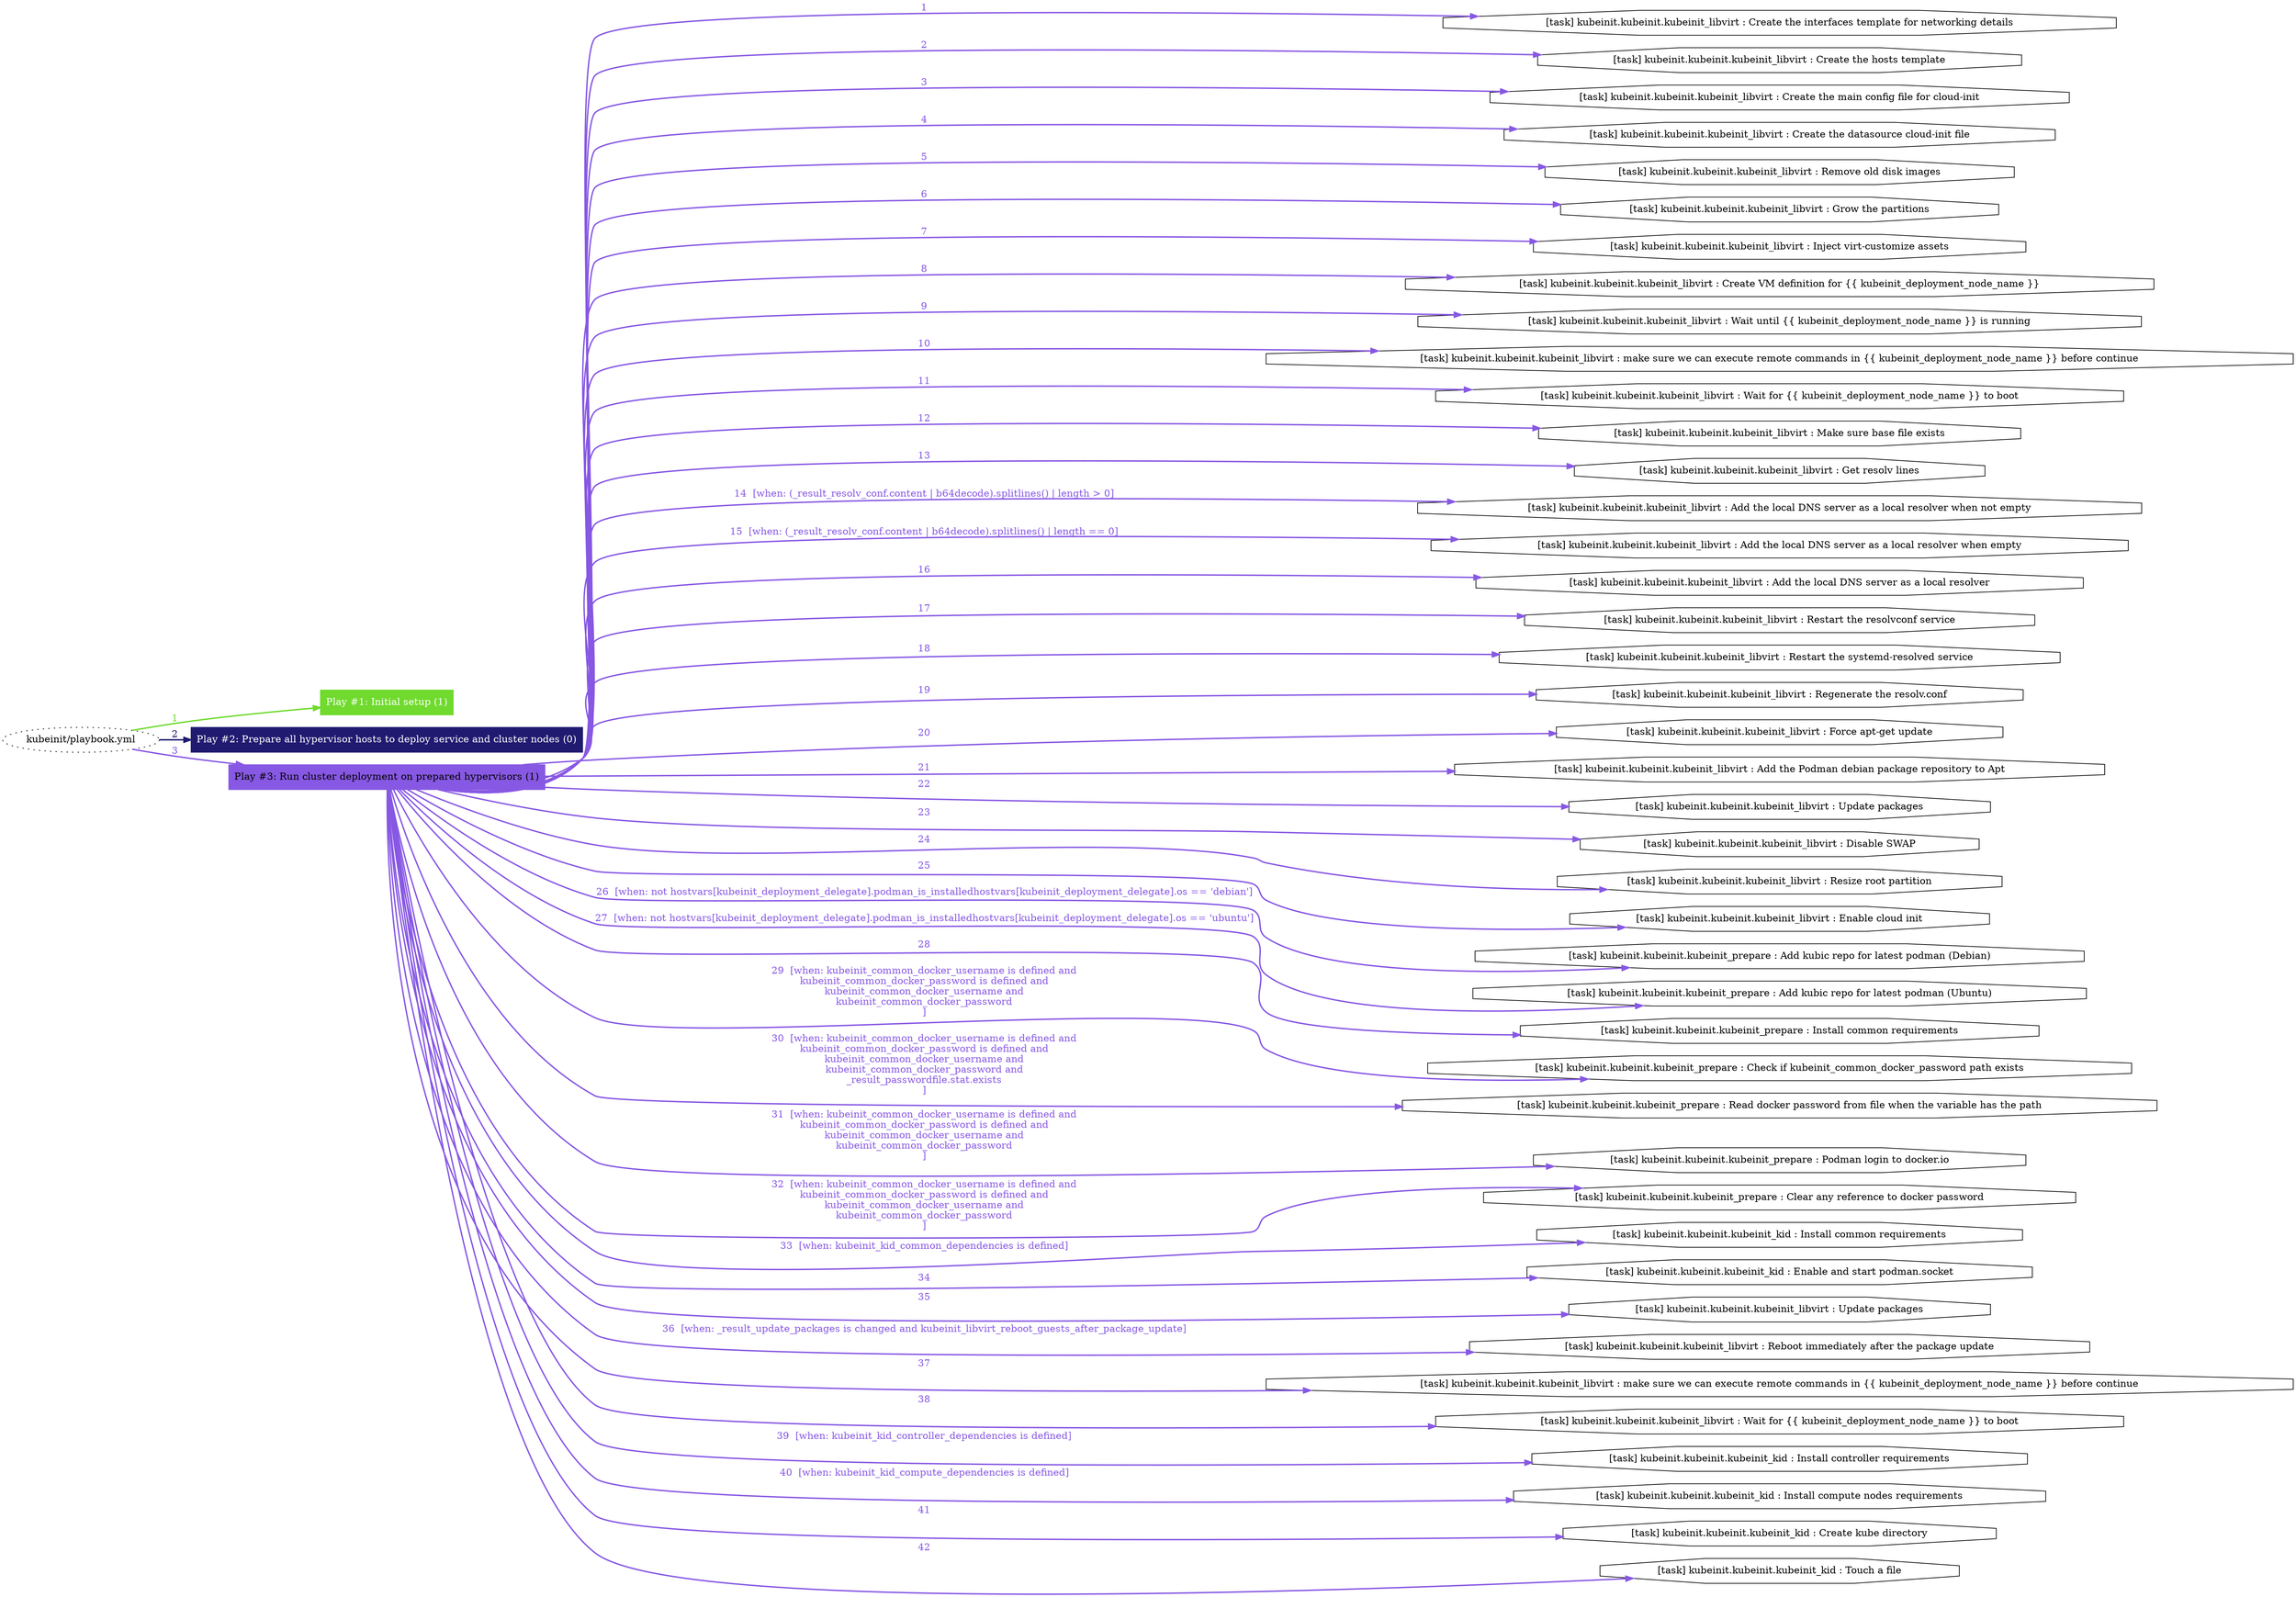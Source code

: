 digraph "kubeinit/playbook.yml "{
	graph [concentrate=true ordering=in rankdir=LR ratio=fill]
	edge [esep=5 sep=10]
	"kubeinit/playbook.yml" [id=root_node style=dotted]
	subgraph "Play #1: Initial setup (1) "{
		"Play #1: Initial setup (1)" [color="#70da2e" fontcolor="#ffffff" id="play_4544b9b5-b181-45a9-bcec-2c6dab3918ab" shape=box style=filled tooltip=localhost]
		"kubeinit/playbook.yml" -> "Play #1: Initial setup (1)" [label=1 color="#70da2e" fontcolor="#70da2e" id="edge_7fb14d82-564b-4985-8fd0-d0e1a52aa8f4" style=bold]
	}
	subgraph "Play #2: Prepare all hypervisor hosts to deploy service and cluster nodes (0) "{
		"Play #2: Prepare all hypervisor hosts to deploy service and cluster nodes (0)" [color="#201b70" fontcolor="#ffffff" id="play_7381de71-fbd4-45c7-b00d-0f97b00dae9a" shape=box style=filled tooltip=""]
		"kubeinit/playbook.yml" -> "Play #2: Prepare all hypervisor hosts to deploy service and cluster nodes (0)" [label=2 color="#201b70" fontcolor="#201b70" id="edge_c733f3c6-4ff4-465b-ae9f-359a5e5b5d62" style=bold]
	}
	subgraph "Play #3: Run cluster deployment on prepared hypervisors (1) "{
		"Play #3: Run cluster deployment on prepared hypervisors (1)" [color="#8758e3" fontcolor="#000000" id="play_2c56a787-9b54-4b9f-a8cf-e2cce47ca0b4" shape=box style=filled tooltip=localhost]
		"kubeinit/playbook.yml" -> "Play #3: Run cluster deployment on prepared hypervisors (1)" [label=3 color="#8758e3" fontcolor="#8758e3" id="edge_19bcc1bf-a739-4e25-859a-1a7b73ef4a85" style=bold]
		"task_05868dac-734f-497a-b0cd-6d3840b6a376" [label="[task] kubeinit.kubeinit.kubeinit_libvirt : Create the interfaces template for networking details" id="task_05868dac-734f-497a-b0cd-6d3840b6a376" shape=octagon tooltip="[task] kubeinit.kubeinit.kubeinit_libvirt : Create the interfaces template for networking details"]
		"Play #3: Run cluster deployment on prepared hypervisors (1)" -> "task_05868dac-734f-497a-b0cd-6d3840b6a376" [label=1 color="#8758e3" fontcolor="#8758e3" id="edge_1a8c8814-35e2-4314-b193-d8790c6bb9a7" style=bold]
		"task_731e8764-6aec-4803-a08e-298938edc4e1" [label="[task] kubeinit.kubeinit.kubeinit_libvirt : Create the hosts template" id="task_731e8764-6aec-4803-a08e-298938edc4e1" shape=octagon tooltip="[task] kubeinit.kubeinit.kubeinit_libvirt : Create the hosts template"]
		"Play #3: Run cluster deployment on prepared hypervisors (1)" -> "task_731e8764-6aec-4803-a08e-298938edc4e1" [label=2 color="#8758e3" fontcolor="#8758e3" id="edge_bd32bc72-064d-4be7-992c-4fc525a101f0" style=bold]
		"task_0eca233c-f96b-43da-99c9-9b38e6e99f45" [label="[task] kubeinit.kubeinit.kubeinit_libvirt : Create the main config file for cloud-init" id="task_0eca233c-f96b-43da-99c9-9b38e6e99f45" shape=octagon tooltip="[task] kubeinit.kubeinit.kubeinit_libvirt : Create the main config file for cloud-init"]
		"Play #3: Run cluster deployment on prepared hypervisors (1)" -> "task_0eca233c-f96b-43da-99c9-9b38e6e99f45" [label=3 color="#8758e3" fontcolor="#8758e3" id="edge_4eb5686a-e023-4f6c-8972-b7ff5a5b2728" style=bold]
		"task_c541acc3-d23a-4d17-a307-dc70ecf30ce8" [label="[task] kubeinit.kubeinit.kubeinit_libvirt : Create the datasource cloud-init file" id="task_c541acc3-d23a-4d17-a307-dc70ecf30ce8" shape=octagon tooltip="[task] kubeinit.kubeinit.kubeinit_libvirt : Create the datasource cloud-init file"]
		"Play #3: Run cluster deployment on prepared hypervisors (1)" -> "task_c541acc3-d23a-4d17-a307-dc70ecf30ce8" [label=4 color="#8758e3" fontcolor="#8758e3" id="edge_eacd1f4b-79f8-44b2-abc1-9f2e0c59285b" style=bold]
		"task_10dd9c1d-325a-4af4-9a1d-0c416fe2deb1" [label="[task] kubeinit.kubeinit.kubeinit_libvirt : Remove old disk images" id="task_10dd9c1d-325a-4af4-9a1d-0c416fe2deb1" shape=octagon tooltip="[task] kubeinit.kubeinit.kubeinit_libvirt : Remove old disk images"]
		"Play #3: Run cluster deployment on prepared hypervisors (1)" -> "task_10dd9c1d-325a-4af4-9a1d-0c416fe2deb1" [label=5 color="#8758e3" fontcolor="#8758e3" id="edge_b98d450f-a3ad-4786-871a-e1a5bc08b7c3" style=bold]
		"task_7ae1a2f5-c632-49d9-88ae-7b4fb2c809fc" [label="[task] kubeinit.kubeinit.kubeinit_libvirt : Grow the partitions" id="task_7ae1a2f5-c632-49d9-88ae-7b4fb2c809fc" shape=octagon tooltip="[task] kubeinit.kubeinit.kubeinit_libvirt : Grow the partitions"]
		"Play #3: Run cluster deployment on prepared hypervisors (1)" -> "task_7ae1a2f5-c632-49d9-88ae-7b4fb2c809fc" [label=6 color="#8758e3" fontcolor="#8758e3" id="edge_f32f22f0-d6ad-4fdf-8528-2a754a7e0bce" style=bold]
		"task_f2ab6d34-bdec-4998-9c48-624399c5d893" [label="[task] kubeinit.kubeinit.kubeinit_libvirt : Inject virt-customize assets" id="task_f2ab6d34-bdec-4998-9c48-624399c5d893" shape=octagon tooltip="[task] kubeinit.kubeinit.kubeinit_libvirt : Inject virt-customize assets"]
		"Play #3: Run cluster deployment on prepared hypervisors (1)" -> "task_f2ab6d34-bdec-4998-9c48-624399c5d893" [label=7 color="#8758e3" fontcolor="#8758e3" id="edge_ca8cf0d1-beac-4ea4-98f0-283234b9ce1a" style=bold]
		"task_76c51971-fd6e-457b-95a3-2d091410daaf" [label="[task] kubeinit.kubeinit.kubeinit_libvirt : Create VM definition for {{ kubeinit_deployment_node_name }}" id="task_76c51971-fd6e-457b-95a3-2d091410daaf" shape=octagon tooltip="[task] kubeinit.kubeinit.kubeinit_libvirt : Create VM definition for {{ kubeinit_deployment_node_name }}"]
		"Play #3: Run cluster deployment on prepared hypervisors (1)" -> "task_76c51971-fd6e-457b-95a3-2d091410daaf" [label=8 color="#8758e3" fontcolor="#8758e3" id="edge_e7b0de3e-625b-4a39-af39-bcc7c79efbef" style=bold]
		"task_af60eab9-5fbb-4753-bce8-89f17ab75395" [label="[task] kubeinit.kubeinit.kubeinit_libvirt : Wait until {{ kubeinit_deployment_node_name }} is running" id="task_af60eab9-5fbb-4753-bce8-89f17ab75395" shape=octagon tooltip="[task] kubeinit.kubeinit.kubeinit_libvirt : Wait until {{ kubeinit_deployment_node_name }} is running"]
		"Play #3: Run cluster deployment on prepared hypervisors (1)" -> "task_af60eab9-5fbb-4753-bce8-89f17ab75395" [label=9 color="#8758e3" fontcolor="#8758e3" id="edge_bdf9935a-0e24-46cf-b7e9-f2c451ba7bd8" style=bold]
		"task_30c36595-a6f3-4854-9649-cf99eabba799" [label="[task] kubeinit.kubeinit.kubeinit_libvirt : make sure we can execute remote commands in {{ kubeinit_deployment_node_name }} before continue" id="task_30c36595-a6f3-4854-9649-cf99eabba799" shape=octagon tooltip="[task] kubeinit.kubeinit.kubeinit_libvirt : make sure we can execute remote commands in {{ kubeinit_deployment_node_name }} before continue"]
		"Play #3: Run cluster deployment on prepared hypervisors (1)" -> "task_30c36595-a6f3-4854-9649-cf99eabba799" [label=10 color="#8758e3" fontcolor="#8758e3" id="edge_de73fab4-4acf-4fb5-a2f7-2222b42ea6da" style=bold]
		"task_8a4c5532-130d-4ca9-8eda-bc472116c8a3" [label="[task] kubeinit.kubeinit.kubeinit_libvirt : Wait for {{ kubeinit_deployment_node_name }} to boot" id="task_8a4c5532-130d-4ca9-8eda-bc472116c8a3" shape=octagon tooltip="[task] kubeinit.kubeinit.kubeinit_libvirt : Wait for {{ kubeinit_deployment_node_name }} to boot"]
		"Play #3: Run cluster deployment on prepared hypervisors (1)" -> "task_8a4c5532-130d-4ca9-8eda-bc472116c8a3" [label=11 color="#8758e3" fontcolor="#8758e3" id="edge_c3aac94d-5cc7-4265-b0c6-e8705076cb44" style=bold]
		"task_f64b9dd6-e5c3-41f9-9a90-25cfc0dc531f" [label="[task] kubeinit.kubeinit.kubeinit_libvirt : Make sure base file exists" id="task_f64b9dd6-e5c3-41f9-9a90-25cfc0dc531f" shape=octagon tooltip="[task] kubeinit.kubeinit.kubeinit_libvirt : Make sure base file exists"]
		"Play #3: Run cluster deployment on prepared hypervisors (1)" -> "task_f64b9dd6-e5c3-41f9-9a90-25cfc0dc531f" [label=12 color="#8758e3" fontcolor="#8758e3" id="edge_c436bf5c-ba46-4ca3-b35c-8d638b4ab696" style=bold]
		"task_1853d9b0-d05d-4d7f-9989-bc155af2dc88" [label="[task] kubeinit.kubeinit.kubeinit_libvirt : Get resolv lines" id="task_1853d9b0-d05d-4d7f-9989-bc155af2dc88" shape=octagon tooltip="[task] kubeinit.kubeinit.kubeinit_libvirt : Get resolv lines"]
		"Play #3: Run cluster deployment on prepared hypervisors (1)" -> "task_1853d9b0-d05d-4d7f-9989-bc155af2dc88" [label=13 color="#8758e3" fontcolor="#8758e3" id="edge_8dbe7599-49d1-44f2-a905-d0a24edb7816" style=bold]
		"task_f91e004f-ddbf-4e41-838a-1735b1115fab" [label="[task] kubeinit.kubeinit.kubeinit_libvirt : Add the local DNS server as a local resolver when not empty" id="task_f91e004f-ddbf-4e41-838a-1735b1115fab" shape=octagon tooltip="[task] kubeinit.kubeinit.kubeinit_libvirt : Add the local DNS server as a local resolver when not empty"]
		"Play #3: Run cluster deployment on prepared hypervisors (1)" -> "task_f91e004f-ddbf-4e41-838a-1735b1115fab" [label="14  [when: (_result_resolv_conf.content | b64decode).splitlines() | length > 0]" color="#8758e3" fontcolor="#8758e3" id="edge_1d6e0297-957d-4c20-bfb0-6a1d1e462415" style=bold]
		"task_71c69256-854f-4fcd-b793-11819180557f" [label="[task] kubeinit.kubeinit.kubeinit_libvirt : Add the local DNS server as a local resolver when empty" id="task_71c69256-854f-4fcd-b793-11819180557f" shape=octagon tooltip="[task] kubeinit.kubeinit.kubeinit_libvirt : Add the local DNS server as a local resolver when empty"]
		"Play #3: Run cluster deployment on prepared hypervisors (1)" -> "task_71c69256-854f-4fcd-b793-11819180557f" [label="15  [when: (_result_resolv_conf.content | b64decode).splitlines() | length == 0]" color="#8758e3" fontcolor="#8758e3" id="edge_b16569de-3998-4c2c-b3a1-2368d37a57a7" style=bold]
		"task_7a62d180-3f1f-4e5d-a806-256ef88dafd0" [label="[task] kubeinit.kubeinit.kubeinit_libvirt : Add the local DNS server as a local resolver" id="task_7a62d180-3f1f-4e5d-a806-256ef88dafd0" shape=octagon tooltip="[task] kubeinit.kubeinit.kubeinit_libvirt : Add the local DNS server as a local resolver"]
		"Play #3: Run cluster deployment on prepared hypervisors (1)" -> "task_7a62d180-3f1f-4e5d-a806-256ef88dafd0" [label=16 color="#8758e3" fontcolor="#8758e3" id="edge_8d80b4b2-4638-47e6-80ce-af80c107c145" style=bold]
		"task_5f16997e-11ae-4d60-bf21-362aec0f11d0" [label="[task] kubeinit.kubeinit.kubeinit_libvirt : Restart the resolvconf service" id="task_5f16997e-11ae-4d60-bf21-362aec0f11d0" shape=octagon tooltip="[task] kubeinit.kubeinit.kubeinit_libvirt : Restart the resolvconf service"]
		"Play #3: Run cluster deployment on prepared hypervisors (1)" -> "task_5f16997e-11ae-4d60-bf21-362aec0f11d0" [label=17 color="#8758e3" fontcolor="#8758e3" id="edge_a8aa332a-31a2-4795-990d-0039993b5314" style=bold]
		"task_534d9172-e993-4e7a-a01c-4fb7ca8e8b88" [label="[task] kubeinit.kubeinit.kubeinit_libvirt : Restart the systemd-resolved service" id="task_534d9172-e993-4e7a-a01c-4fb7ca8e8b88" shape=octagon tooltip="[task] kubeinit.kubeinit.kubeinit_libvirt : Restart the systemd-resolved service"]
		"Play #3: Run cluster deployment on prepared hypervisors (1)" -> "task_534d9172-e993-4e7a-a01c-4fb7ca8e8b88" [label=18 color="#8758e3" fontcolor="#8758e3" id="edge_45a3c690-a619-463e-ba1c-83785087afc4" style=bold]
		"task_8aae9337-7a90-4de5-a43e-6604cafabf66" [label="[task] kubeinit.kubeinit.kubeinit_libvirt : Regenerate the resolv.conf" id="task_8aae9337-7a90-4de5-a43e-6604cafabf66" shape=octagon tooltip="[task] kubeinit.kubeinit.kubeinit_libvirt : Regenerate the resolv.conf"]
		"Play #3: Run cluster deployment on prepared hypervisors (1)" -> "task_8aae9337-7a90-4de5-a43e-6604cafabf66" [label=19 color="#8758e3" fontcolor="#8758e3" id="edge_ad2b0f6f-6b06-4d5c-8990-3d14c0b9e1fa" style=bold]
		"task_5a2f1513-d7f2-4e12-9ec7-602394bbed73" [label="[task] kubeinit.kubeinit.kubeinit_libvirt : Force apt-get update" id="task_5a2f1513-d7f2-4e12-9ec7-602394bbed73" shape=octagon tooltip="[task] kubeinit.kubeinit.kubeinit_libvirt : Force apt-get update"]
		"Play #3: Run cluster deployment on prepared hypervisors (1)" -> "task_5a2f1513-d7f2-4e12-9ec7-602394bbed73" [label=20 color="#8758e3" fontcolor="#8758e3" id="edge_95457c0d-44fa-42f2-9a0b-8ff3e87acee3" style=bold]
		"task_d676ca91-2128-4555-bbaf-5a0c2af45fb7" [label="[task] kubeinit.kubeinit.kubeinit_libvirt : Add the Podman debian package repository to Apt" id="task_d676ca91-2128-4555-bbaf-5a0c2af45fb7" shape=octagon tooltip="[task] kubeinit.kubeinit.kubeinit_libvirt : Add the Podman debian package repository to Apt"]
		"Play #3: Run cluster deployment on prepared hypervisors (1)" -> "task_d676ca91-2128-4555-bbaf-5a0c2af45fb7" [label=21 color="#8758e3" fontcolor="#8758e3" id="edge_6da3c775-70e6-48e9-977a-8b7b88b5b982" style=bold]
		"task_4f8b2607-9379-4c0c-b441-bc2bc92711ee" [label="[task] kubeinit.kubeinit.kubeinit_libvirt : Update packages" id="task_4f8b2607-9379-4c0c-b441-bc2bc92711ee" shape=octagon tooltip="[task] kubeinit.kubeinit.kubeinit_libvirt : Update packages"]
		"Play #3: Run cluster deployment on prepared hypervisors (1)" -> "task_4f8b2607-9379-4c0c-b441-bc2bc92711ee" [label=22 color="#8758e3" fontcolor="#8758e3" id="edge_de1ee413-acfe-46b1-a7b7-aef5172f1c63" style=bold]
		"task_99f6752a-d75f-4264-b923-e783ce13bae8" [label="[task] kubeinit.kubeinit.kubeinit_libvirt : Disable SWAP" id="task_99f6752a-d75f-4264-b923-e783ce13bae8" shape=octagon tooltip="[task] kubeinit.kubeinit.kubeinit_libvirt : Disable SWAP"]
		"Play #3: Run cluster deployment on prepared hypervisors (1)" -> "task_99f6752a-d75f-4264-b923-e783ce13bae8" [label=23 color="#8758e3" fontcolor="#8758e3" id="edge_f8e2f85d-0645-485a-87c8-0c484db1df40" style=bold]
		"task_e276e7d5-5199-4e52-a78c-3c95bf560c06" [label="[task] kubeinit.kubeinit.kubeinit_libvirt : Resize root partition" id="task_e276e7d5-5199-4e52-a78c-3c95bf560c06" shape=octagon tooltip="[task] kubeinit.kubeinit.kubeinit_libvirt : Resize root partition"]
		"Play #3: Run cluster deployment on prepared hypervisors (1)" -> "task_e276e7d5-5199-4e52-a78c-3c95bf560c06" [label=24 color="#8758e3" fontcolor="#8758e3" id="edge_6863ec21-1e75-41ee-94ea-5eb803aae24d" style=bold]
		"task_d20c8e45-4596-422c-997c-b8bad798f188" [label="[task] kubeinit.kubeinit.kubeinit_libvirt : Enable cloud init" id="task_d20c8e45-4596-422c-997c-b8bad798f188" shape=octagon tooltip="[task] kubeinit.kubeinit.kubeinit_libvirt : Enable cloud init"]
		"Play #3: Run cluster deployment on prepared hypervisors (1)" -> "task_d20c8e45-4596-422c-997c-b8bad798f188" [label=25 color="#8758e3" fontcolor="#8758e3" id="edge_83101ad8-dfda-495f-9a5d-3d4f92ba588b" style=bold]
		"task_fb4093ea-6346-46af-b42d-66bd1fa735e2" [label="[task] kubeinit.kubeinit.kubeinit_prepare : Add kubic repo for latest podman (Debian)" id="task_fb4093ea-6346-46af-b42d-66bd1fa735e2" shape=octagon tooltip="[task] kubeinit.kubeinit.kubeinit_prepare : Add kubic repo for latest podman (Debian)"]
		"Play #3: Run cluster deployment on prepared hypervisors (1)" -> "task_fb4093ea-6346-46af-b42d-66bd1fa735e2" [label="26  [when: not hostvars[kubeinit_deployment_delegate].podman_is_installedhostvars[kubeinit_deployment_delegate].os == 'debian']" color="#8758e3" fontcolor="#8758e3" id="edge_5bd4eab9-d79b-453a-9f0d-e94a3c8fe150" style=bold]
		"task_5ff7458e-4f0d-4bdf-b3ec-9ce81d0dbbb7" [label="[task] kubeinit.kubeinit.kubeinit_prepare : Add kubic repo for latest podman (Ubuntu)" id="task_5ff7458e-4f0d-4bdf-b3ec-9ce81d0dbbb7" shape=octagon tooltip="[task] kubeinit.kubeinit.kubeinit_prepare : Add kubic repo for latest podman (Ubuntu)"]
		"Play #3: Run cluster deployment on prepared hypervisors (1)" -> "task_5ff7458e-4f0d-4bdf-b3ec-9ce81d0dbbb7" [label="27  [when: not hostvars[kubeinit_deployment_delegate].podman_is_installedhostvars[kubeinit_deployment_delegate].os == 'ubuntu']" color="#8758e3" fontcolor="#8758e3" id="edge_72dec941-483a-47a6-99ff-ae3a13b3e13f" style=bold]
		"task_d48c5270-9e4e-4fc7-aabf-b88d16020c7d" [label="[task] kubeinit.kubeinit.kubeinit_prepare : Install common requirements" id="task_d48c5270-9e4e-4fc7-aabf-b88d16020c7d" shape=octagon tooltip="[task] kubeinit.kubeinit.kubeinit_prepare : Install common requirements"]
		"Play #3: Run cluster deployment on prepared hypervisors (1)" -> "task_d48c5270-9e4e-4fc7-aabf-b88d16020c7d" [label=28 color="#8758e3" fontcolor="#8758e3" id="edge_2f3d99fe-3d39-43c0-9f26-01a914078aed" style=bold]
		"task_5f81cbad-0ac9-4c70-a9aa-5dd899b4d44d" [label="[task] kubeinit.kubeinit.kubeinit_prepare : Check if kubeinit_common_docker_password path exists" id="task_5f81cbad-0ac9-4c70-a9aa-5dd899b4d44d" shape=octagon tooltip="[task] kubeinit.kubeinit.kubeinit_prepare : Check if kubeinit_common_docker_password path exists"]
		"Play #3: Run cluster deployment on prepared hypervisors (1)" -> "task_5f81cbad-0ac9-4c70-a9aa-5dd899b4d44d" [label="29  [when: kubeinit_common_docker_username is defined and
kubeinit_common_docker_password is defined and
kubeinit_common_docker_username and
kubeinit_common_docker_password
]" color="#8758e3" fontcolor="#8758e3" id="edge_a97ee5e3-a971-47cc-a4b0-0acec818e8c2" style=bold]
		"task_31970514-0824-4e85-93e2-6a0ef2a211fb" [label="[task] kubeinit.kubeinit.kubeinit_prepare : Read docker password from file when the variable has the path" id="task_31970514-0824-4e85-93e2-6a0ef2a211fb" shape=octagon tooltip="[task] kubeinit.kubeinit.kubeinit_prepare : Read docker password from file when the variable has the path"]
		"Play #3: Run cluster deployment on prepared hypervisors (1)" -> "task_31970514-0824-4e85-93e2-6a0ef2a211fb" [label="30  [when: kubeinit_common_docker_username is defined and
kubeinit_common_docker_password is defined and
kubeinit_common_docker_username and
kubeinit_common_docker_password and
_result_passwordfile.stat.exists
]" color="#8758e3" fontcolor="#8758e3" id="edge_482d21ce-8905-41e6-bba3-b0382e4255a5" style=bold]
		"task_3e73cf90-b0f6-4a92-bf72-b08084402230" [label="[task] kubeinit.kubeinit.kubeinit_prepare : Podman login to docker.io" id="task_3e73cf90-b0f6-4a92-bf72-b08084402230" shape=octagon tooltip="[task] kubeinit.kubeinit.kubeinit_prepare : Podman login to docker.io"]
		"Play #3: Run cluster deployment on prepared hypervisors (1)" -> "task_3e73cf90-b0f6-4a92-bf72-b08084402230" [label="31  [when: kubeinit_common_docker_username is defined and
kubeinit_common_docker_password is defined and
kubeinit_common_docker_username and
kubeinit_common_docker_password
]" color="#8758e3" fontcolor="#8758e3" id="edge_d451e219-8458-47e8-b01c-27a2c944d3c3" style=bold]
		"task_62cf66d2-130e-4604-bd80-09afdffbe9bd" [label="[task] kubeinit.kubeinit.kubeinit_prepare : Clear any reference to docker password" id="task_62cf66d2-130e-4604-bd80-09afdffbe9bd" shape=octagon tooltip="[task] kubeinit.kubeinit.kubeinit_prepare : Clear any reference to docker password"]
		"Play #3: Run cluster deployment on prepared hypervisors (1)" -> "task_62cf66d2-130e-4604-bd80-09afdffbe9bd" [label="32  [when: kubeinit_common_docker_username is defined and
kubeinit_common_docker_password is defined and
kubeinit_common_docker_username and
kubeinit_common_docker_password
]" color="#8758e3" fontcolor="#8758e3" id="edge_486fdd1a-75d8-4ba9-87b1-2a642d8792e2" style=bold]
		"task_9f6a1d26-419f-4158-bbdf-ff9ab4610d33" [label="[task] kubeinit.kubeinit.kubeinit_kid : Install common requirements" id="task_9f6a1d26-419f-4158-bbdf-ff9ab4610d33" shape=octagon tooltip="[task] kubeinit.kubeinit.kubeinit_kid : Install common requirements"]
		"Play #3: Run cluster deployment on prepared hypervisors (1)" -> "task_9f6a1d26-419f-4158-bbdf-ff9ab4610d33" [label="33  [when: kubeinit_kid_common_dependencies is defined]" color="#8758e3" fontcolor="#8758e3" id="edge_b70bb5dc-954d-44e6-8a68-81b71d83a819" style=bold]
		"task_ae56c916-07a7-44a9-80d6-718af681febb" [label="[task] kubeinit.kubeinit.kubeinit_kid : Enable and start podman.socket" id="task_ae56c916-07a7-44a9-80d6-718af681febb" shape=octagon tooltip="[task] kubeinit.kubeinit.kubeinit_kid : Enable and start podman.socket"]
		"Play #3: Run cluster deployment on prepared hypervisors (1)" -> "task_ae56c916-07a7-44a9-80d6-718af681febb" [label=34 color="#8758e3" fontcolor="#8758e3" id="edge_1557fb1d-9860-45f1-a41a-5eaf20cc47e9" style=bold]
		"task_f6801690-486a-4295-b8ac-2b7af2ab2f39" [label="[task] kubeinit.kubeinit.kubeinit_libvirt : Update packages" id="task_f6801690-486a-4295-b8ac-2b7af2ab2f39" shape=octagon tooltip="[task] kubeinit.kubeinit.kubeinit_libvirt : Update packages"]
		"Play #3: Run cluster deployment on prepared hypervisors (1)" -> "task_f6801690-486a-4295-b8ac-2b7af2ab2f39" [label=35 color="#8758e3" fontcolor="#8758e3" id="edge_8bce3bfc-e83f-40e1-acd4-6ca7c33b2ff6" style=bold]
		"task_53c6a246-d626-409c-af09-8fdcf387e5f7" [label="[task] kubeinit.kubeinit.kubeinit_libvirt : Reboot immediately after the package update" id="task_53c6a246-d626-409c-af09-8fdcf387e5f7" shape=octagon tooltip="[task] kubeinit.kubeinit.kubeinit_libvirt : Reboot immediately after the package update"]
		"Play #3: Run cluster deployment on prepared hypervisors (1)" -> "task_53c6a246-d626-409c-af09-8fdcf387e5f7" [label="36  [when: _result_update_packages is changed and kubeinit_libvirt_reboot_guests_after_package_update]" color="#8758e3" fontcolor="#8758e3" id="edge_e4992449-1bb6-4e4d-ae54-f07432ea8a01" style=bold]
		"task_77624102-d955-4b3c-947f-366bcef31d9c" [label="[task] kubeinit.kubeinit.kubeinit_libvirt : make sure we can execute remote commands in {{ kubeinit_deployment_node_name }} before continue" id="task_77624102-d955-4b3c-947f-366bcef31d9c" shape=octagon tooltip="[task] kubeinit.kubeinit.kubeinit_libvirt : make sure we can execute remote commands in {{ kubeinit_deployment_node_name }} before continue"]
		"Play #3: Run cluster deployment on prepared hypervisors (1)" -> "task_77624102-d955-4b3c-947f-366bcef31d9c" [label=37 color="#8758e3" fontcolor="#8758e3" id="edge_a5466beb-9baf-4d5f-abd7-f088c4ab8b41" style=bold]
		"task_8bafa8a9-d8f2-4662-a372-9316f6e9d513" [label="[task] kubeinit.kubeinit.kubeinit_libvirt : Wait for {{ kubeinit_deployment_node_name }} to boot" id="task_8bafa8a9-d8f2-4662-a372-9316f6e9d513" shape=octagon tooltip="[task] kubeinit.kubeinit.kubeinit_libvirt : Wait for {{ kubeinit_deployment_node_name }} to boot"]
		"Play #3: Run cluster deployment on prepared hypervisors (1)" -> "task_8bafa8a9-d8f2-4662-a372-9316f6e9d513" [label=38 color="#8758e3" fontcolor="#8758e3" id="edge_e0087d1c-c737-4c8b-aef6-cf3c29b27548" style=bold]
		"task_f4d47d24-89d9-4413-955d-eafac447c208" [label="[task] kubeinit.kubeinit.kubeinit_kid : Install controller requirements" id="task_f4d47d24-89d9-4413-955d-eafac447c208" shape=octagon tooltip="[task] kubeinit.kubeinit.kubeinit_kid : Install controller requirements"]
		"Play #3: Run cluster deployment on prepared hypervisors (1)" -> "task_f4d47d24-89d9-4413-955d-eafac447c208" [label="39  [when: kubeinit_kid_controller_dependencies is defined]" color="#8758e3" fontcolor="#8758e3" id="edge_658dbcec-f821-4d28-85df-bbf0d6e76d7d" style=bold]
		"task_9e5a4b4f-810c-4135-aec3-15a0965fc503" [label="[task] kubeinit.kubeinit.kubeinit_kid : Install compute nodes requirements" id="task_9e5a4b4f-810c-4135-aec3-15a0965fc503" shape=octagon tooltip="[task] kubeinit.kubeinit.kubeinit_kid : Install compute nodes requirements"]
		"Play #3: Run cluster deployment on prepared hypervisors (1)" -> "task_9e5a4b4f-810c-4135-aec3-15a0965fc503" [label="40  [when: kubeinit_kid_compute_dependencies is defined]" color="#8758e3" fontcolor="#8758e3" id="edge_ad1dc73d-bd1e-418a-b697-0826461ac43b" style=bold]
		"task_97c1002e-cabe-4379-acd6-01492a08c044" [label="[task] kubeinit.kubeinit.kubeinit_kid : Create kube directory" id="task_97c1002e-cabe-4379-acd6-01492a08c044" shape=octagon tooltip="[task] kubeinit.kubeinit.kubeinit_kid : Create kube directory"]
		"Play #3: Run cluster deployment on prepared hypervisors (1)" -> "task_97c1002e-cabe-4379-acd6-01492a08c044" [label=41 color="#8758e3" fontcolor="#8758e3" id="edge_5058b316-3283-4c04-b401-f4e4f87deb9d" style=bold]
		"task_edfc094f-4577-44d5-97ab-b7e516c1d736" [label="[task] kubeinit.kubeinit.kubeinit_kid : Touch a file" id="task_edfc094f-4577-44d5-97ab-b7e516c1d736" shape=octagon tooltip="[task] kubeinit.kubeinit.kubeinit_kid : Touch a file"]
		"Play #3: Run cluster deployment on prepared hypervisors (1)" -> "task_edfc094f-4577-44d5-97ab-b7e516c1d736" [label=42 color="#8758e3" fontcolor="#8758e3" id="edge_7c39c0ac-20b3-4b03-936d-d9f630a11991" style=bold]
	}
}
